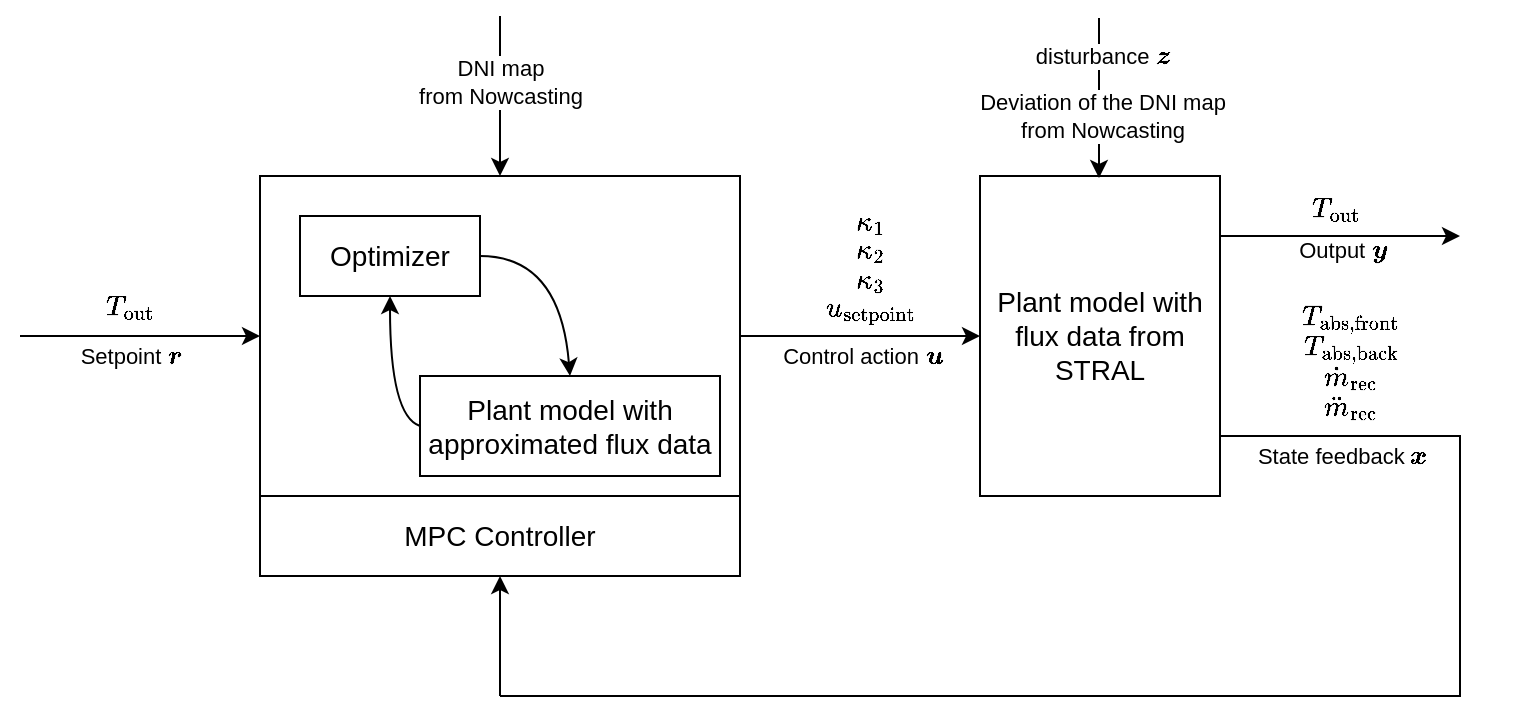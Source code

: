 <mxfile version="21.2.8" type="device">
  <diagram id="JLu98Xgufr9iVyoK8Vh7" name="Page-1">
    <mxGraphModel dx="780" dy="496" grid="1" gridSize="10" guides="1" tooltips="1" connect="1" arrows="1" fold="1" page="1" pageScale="1" pageWidth="827" pageHeight="1169" background="none" math="1" shadow="0">
      <root>
        <mxCell id="0" />
        <mxCell id="1" parent="0" />
        <mxCell id="2" value="" style="rounded=0;whiteSpace=wrap;html=1;" parent="1" vertex="1">
          <mxGeometry x="160" y="120" width="240" height="160" as="geometry" />
        </mxCell>
        <mxCell id="4" value="" style="edgeStyle=none;html=1;" parent="1" source="3" target="2" edge="1">
          <mxGeometry relative="1" as="geometry" />
        </mxCell>
        <mxCell id="3" value="&lt;font style=&quot;font-size: 14px;&quot;&gt;MPC Controller&lt;/font&gt;" style="rounded=0;whiteSpace=wrap;html=1;" parent="1" vertex="1">
          <mxGeometry x="160" y="280" width="240" height="40" as="geometry" />
        </mxCell>
        <mxCell id="5" value="&lt;font style=&quot;font-size: 14px;&quot;&gt;Optimizer&lt;/font&gt;" style="rounded=0;whiteSpace=wrap;html=1;" parent="1" vertex="1">
          <mxGeometry x="180" y="140" width="90" height="40" as="geometry" />
        </mxCell>
        <mxCell id="6" value="&lt;font style=&quot;font-size: 14px;&quot;&gt;Plant model with approximated flux data&lt;/font&gt;" style="rounded=0;whiteSpace=wrap;html=1;" parent="1" vertex="1">
          <mxGeometry x="240" y="220" width="150" height="50" as="geometry" />
        </mxCell>
        <mxCell id="7" value="&lt;font style=&quot;font-size: 14px;&quot;&gt;Plant model with flux data from STRAL&lt;/font&gt;" style="rounded=0;whiteSpace=wrap;html=1;" parent="1" vertex="1">
          <mxGeometry x="520" y="120" width="120" height="160" as="geometry" />
        </mxCell>
        <mxCell id="8" value="" style="curved=1;endArrow=classic;html=1;exitX=1;exitY=0.5;exitDx=0;exitDy=0;entryX=0.5;entryY=0;entryDx=0;entryDy=0;" parent="1" source="5" target="6" edge="1">
          <mxGeometry width="50" height="50" relative="1" as="geometry">
            <mxPoint x="440" y="530" as="sourcePoint" />
            <mxPoint x="490" y="480" as="targetPoint" />
            <Array as="points">
              <mxPoint x="310" y="160" />
            </Array>
          </mxGeometry>
        </mxCell>
        <mxCell id="9" value="" style="curved=1;endArrow=classic;html=1;entryX=0.5;entryY=1;entryDx=0;entryDy=0;exitX=0;exitY=0.5;exitDx=0;exitDy=0;" parent="1" source="6" target="5" edge="1">
          <mxGeometry width="50" height="50" relative="1" as="geometry">
            <mxPoint x="290" y="240" as="sourcePoint" />
            <mxPoint x="345" y="409" as="targetPoint" />
            <Array as="points">
              <mxPoint x="225" y="240" />
            </Array>
          </mxGeometry>
        </mxCell>
        <mxCell id="10" value="" style="endArrow=classic;html=1;entryX=0;entryY=0.5;entryDx=0;entryDy=0;" parent="1" target="2" edge="1">
          <mxGeometry width="50" height="50" relative="1" as="geometry">
            <mxPoint x="40" y="200" as="sourcePoint" />
            <mxPoint x="90" y="200" as="targetPoint" />
          </mxGeometry>
        </mxCell>
        <mxCell id="16" value="Setpoint \(\boldsymbol{r}\)" style="edgeLabel;html=1;align=center;verticalAlign=middle;resizable=0;points=[];" parent="10" vertex="1" connectable="0">
          <mxGeometry x="-0.44" y="-5" relative="1" as="geometry">
            <mxPoint x="21" y="5" as="offset" />
          </mxGeometry>
        </mxCell>
        <mxCell id="11" value="" style="endArrow=classic;html=1;entryX=0;entryY=0.5;entryDx=0;entryDy=0;exitX=1;exitY=0.5;exitDx=0;exitDy=0;" parent="1" source="2" target="7" edge="1">
          <mxGeometry width="50" height="50" relative="1" as="geometry">
            <mxPoint x="460" y="250" as="sourcePoint" />
            <mxPoint x="510" y="200" as="targetPoint" />
          </mxGeometry>
        </mxCell>
        <mxCell id="17" value="Control action \(\boldsymbol{u}\)" style="edgeLabel;html=1;align=center;verticalAlign=middle;resizable=0;points=[];" parent="11" vertex="1" connectable="0">
          <mxGeometry x="0.175" y="-1" relative="1" as="geometry">
            <mxPoint x="-10" y="9" as="offset" />
          </mxGeometry>
        </mxCell>
        <mxCell id="12" value="" style="endArrow=classic;html=1;exitX=1;exitY=0.5;exitDx=0;exitDy=0;" parent="1" edge="1">
          <mxGeometry width="50" height="50" relative="1" as="geometry">
            <mxPoint x="640" y="150" as="sourcePoint" />
            <mxPoint x="760" y="150" as="targetPoint" />
          </mxGeometry>
        </mxCell>
        <mxCell id="20" value="Output \(\boldsymbol{y}\)" style="edgeLabel;html=1;align=center;verticalAlign=middle;resizable=0;points=[];" parent="12" vertex="1" connectable="0">
          <mxGeometry x="-0.445" y="2" relative="1" as="geometry">
            <mxPoint x="27" y="9" as="offset" />
          </mxGeometry>
        </mxCell>
        <mxCell id="15" value="" style="group" parent="1" vertex="1" connectable="0">
          <mxGeometry x="250" y="338" width="450" height="22" as="geometry" />
        </mxCell>
        <mxCell id="14" value="" style="endArrow=classic;html=1;entryX=0.5;entryY=1;entryDx=0;entryDy=0;" parent="15" target="3" edge="1">
          <mxGeometry width="50" height="50" relative="1" as="geometry">
            <mxPoint x="30" y="42" as="sourcePoint" />
            <mxPoint x="280" y="-10.0" as="targetPoint" />
          </mxGeometry>
        </mxCell>
        <mxCell id="18" value="" style="endArrow=classic;html=1;entryX=0.5;entryY=0;entryDx=0;entryDy=0;" parent="1" target="2" edge="1">
          <mxGeometry width="50" height="50" relative="1" as="geometry">
            <mxPoint x="280" y="40" as="sourcePoint" />
            <mxPoint x="279.41" y="100" as="targetPoint" />
          </mxGeometry>
        </mxCell>
        <mxCell id="19" value="DNI map &lt;br&gt;from Nowcasting" style="edgeLabel;html=1;align=center;verticalAlign=middle;resizable=0;points=[];" parent="18" vertex="1" connectable="0">
          <mxGeometry x="-0.346" y="2" relative="1" as="geometry">
            <mxPoint x="-2" y="7" as="offset" />
          </mxGeometry>
        </mxCell>
        <mxCell id="BbkfosPPKPdHVX7Tv2_4-20" value="\(T_{\mathrm{out}}\)" style="text;html=1;align=center;verticalAlign=middle;resizable=0;points=[];autosize=1;strokeColor=none;fillColor=none;" parent="1" vertex="1">
          <mxGeometry x="30" y="170" width="130" height="30" as="geometry" />
        </mxCell>
        <mxCell id="BbkfosPPKPdHVX7Tv2_4-21" value="\(\kappa_1\)&lt;br&gt;\(\kappa_2\)&lt;br&gt;\(\kappa_3\)&lt;br&gt;\(u_{\mathrm{setpoint}}\)" style="text;html=1;align=center;verticalAlign=middle;resizable=0;points=[];autosize=1;strokeColor=none;fillColor=none;" parent="1" vertex="1">
          <mxGeometry x="390" y="130" width="150" height="70" as="geometry" />
        </mxCell>
        <mxCell id="BbkfosPPKPdHVX7Tv2_4-23" value="\(T_{\mathrm{out}}\)" style="text;html=1;align=center;verticalAlign=middle;resizable=0;points=[];autosize=1;strokeColor=none;fillColor=none;" parent="1" vertex="1">
          <mxGeometry x="633" y="121" width="130" height="30" as="geometry" />
        </mxCell>
        <mxCell id="BbkfosPPKPdHVX7Tv2_4-25" value="\(T_{\mathrm{abs,front}}\)&lt;br&gt;\(T_{\mathrm{abs,back}}\)&lt;br&gt;\(\dot{m}_{\mathrm{rec}}\)&lt;br&gt;\(\ddot{m}_{\mathrm{rec}}\)" style="text;html=1;align=center;verticalAlign=middle;resizable=0;points=[];autosize=1;strokeColor=none;fillColor=none;" parent="1" vertex="1">
          <mxGeometry x="620" y="178" width="170" height="70" as="geometry" />
        </mxCell>
        <mxCell id="13" value="" style="edgeStyle=elbowEdgeStyle;elbow=horizontal;endArrow=none;html=1;curved=0;rounded=0;endSize=8;startSize=8;endFill=0;exitX=1;exitY=0.75;exitDx=0;exitDy=0;" parent="1" edge="1">
          <mxGeometry width="50" height="50" relative="1" as="geometry">
            <mxPoint x="640" y="250.0" as="sourcePoint" />
            <mxPoint x="280" y="380" as="targetPoint" />
            <Array as="points">
              <mxPoint x="760" y="360" />
              <mxPoint x="540" y="514" />
              <mxPoint x="370" y="514" />
              <mxPoint x="250" y="514" />
              <mxPoint x="470" y="514" />
              <mxPoint x="350" y="502" />
              <mxPoint x="700" y="492" />
            </Array>
          </mxGeometry>
        </mxCell>
        <mxCell id="BbkfosPPKPdHVX7Tv2_4-24" value="State feedback \(\boldsymbol{x}\)" style="edgeLabel;html=1;align=center;verticalAlign=middle;resizable=0;points=[];" parent="13" vertex="1" connectable="0">
          <mxGeometry x="-0.83" y="-3" relative="1" as="geometry">
            <mxPoint x="-1" y="7" as="offset" />
          </mxGeometry>
        </mxCell>
        <mxCell id="BbkfosPPKPdHVX7Tv2_4-26" value="disturbance \(\boldsymbol{z}\)" style="endArrow=classic;html=1;entryX=0.5;entryY=0;entryDx=0;entryDy=0;" parent="1" edge="1">
          <mxGeometry x="-0.525" y="1" width="50" height="50" relative="1" as="geometry">
            <mxPoint x="579.5" y="41" as="sourcePoint" />
            <mxPoint x="579.5" y="121" as="targetPoint" />
            <mxPoint as="offset" />
          </mxGeometry>
        </mxCell>
        <mxCell id="BbkfosPPKPdHVX7Tv2_4-27" value="Deviation of the DNI map &lt;br&gt;from Nowcasting" style="edgeLabel;html=1;align=center;verticalAlign=middle;resizable=0;points=[];" parent="BbkfosPPKPdHVX7Tv2_4-26" vertex="1" connectable="0">
          <mxGeometry x="-0.346" y="2" relative="1" as="geometry">
            <mxPoint x="-1" y="23" as="offset" />
          </mxGeometry>
        </mxCell>
      </root>
    </mxGraphModel>
  </diagram>
</mxfile>
